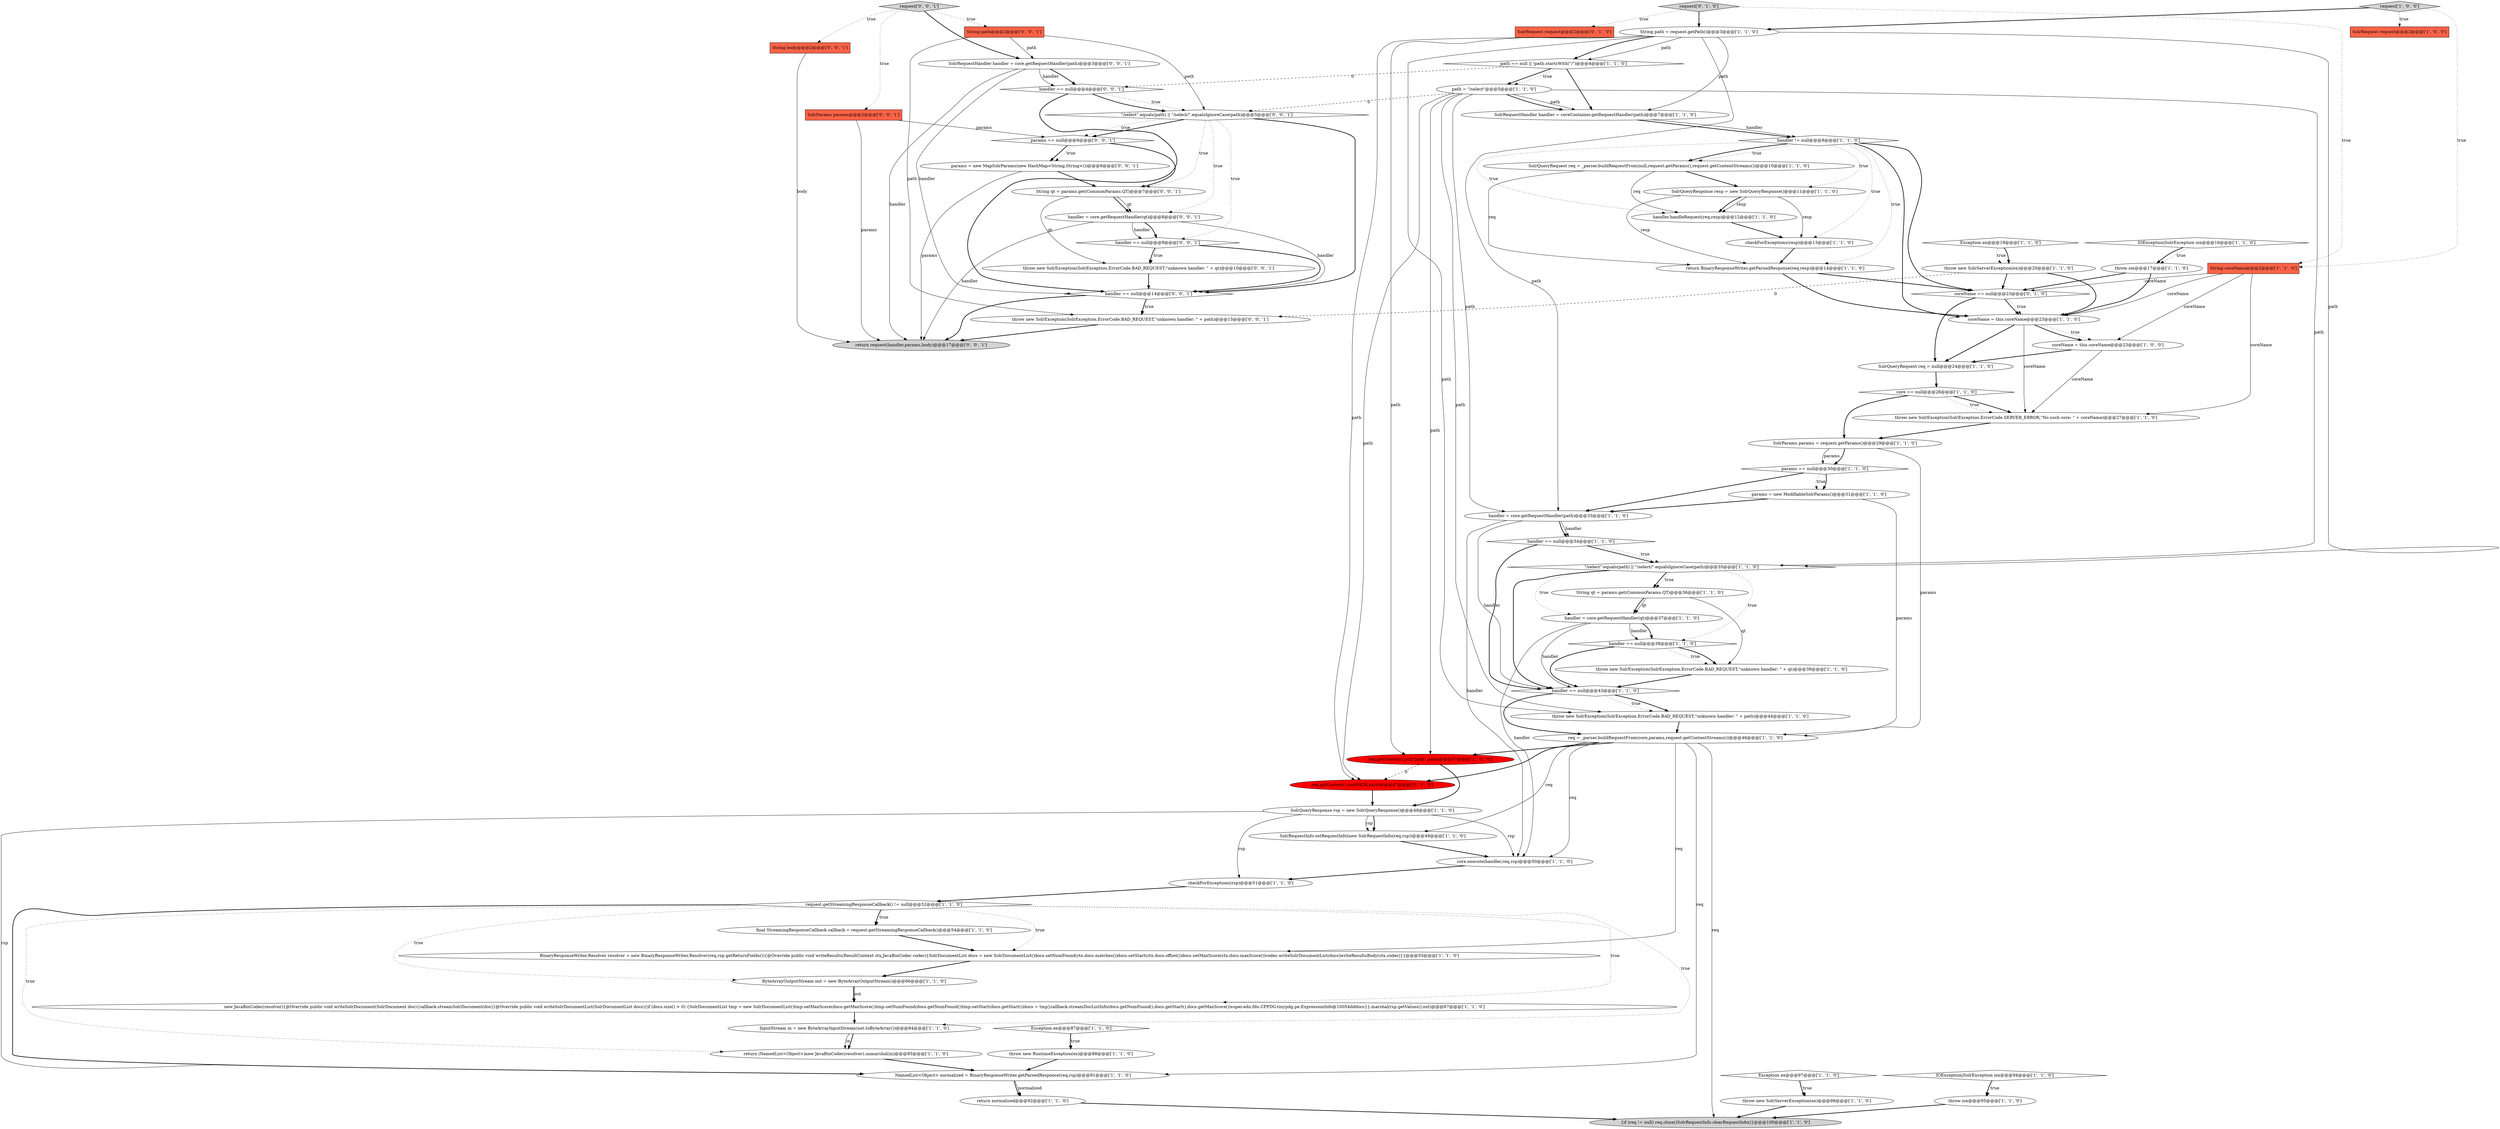digraph {
72 [style = filled, label = "return request(handler,params,body)@@@17@@@['0', '0', '1']", fillcolor = lightgray, shape = ellipse image = "AAA0AAABBB3BBB"];
67 [style = filled, label = "throw new SolrException(SolrException.ErrorCode.BAD_REQUEST,\"unknown handler: \" + path)@@@15@@@['0', '0', '1']", fillcolor = white, shape = ellipse image = "AAA0AAABBB3BBB"];
59 [style = filled, label = "request['0', '1', '0']", fillcolor = lightgray, shape = diamond image = "AAA0AAABBB2BBB"];
73 [style = filled, label = "\"/select\".equals(path) || \"/select/\".equalsIgnoreCase(path)@@@5@@@['0', '0', '1']", fillcolor = white, shape = diamond image = "AAA0AAABBB3BBB"];
12 [style = filled, label = "params == null@@@30@@@['1', '1', '0']", fillcolor = white, shape = diamond image = "AAA0AAABBB1BBB"];
42 [style = filled, label = "handler.handleRequest(req,resp)@@@12@@@['1', '1', '0']", fillcolor = white, shape = ellipse image = "AAA0AAABBB1BBB"];
74 [style = filled, label = "params == null@@@6@@@['0', '0', '1']", fillcolor = white, shape = diamond image = "AAA0AAABBB3BBB"];
65 [style = filled, label = "handler == null@@@4@@@['0', '0', '1']", fillcolor = white, shape = diamond image = "AAA0AAABBB3BBB"];
0 [style = filled, label = "SolrQueryResponse rsp = new SolrQueryResponse()@@@48@@@['1', '1', '0']", fillcolor = white, shape = ellipse image = "AAA0AAABBB1BBB"];
64 [style = filled, label = "SolrRequestHandler handler = core.getRequestHandler(path)@@@3@@@['0', '0', '1']", fillcolor = white, shape = ellipse image = "AAA0AAABBB3BBB"];
25 [style = filled, label = "{if (req != null) req.close()SolrRequestInfo.clearRequestInfo()}@@@100@@@['1', '1', '0']", fillcolor = lightgray, shape = ellipse image = "AAA0AAABBB1BBB"];
57 [style = filled, label = "SolrRequest request@@@2@@@['0', '1', '0']", fillcolor = tomato, shape = box image = "AAA0AAABBB2BBB"];
69 [style = filled, label = "String qt = params.get(CommonParams.QT)@@@7@@@['0', '0', '1']", fillcolor = white, shape = ellipse image = "AAA0AAABBB3BBB"];
32 [style = filled, label = "handler == null@@@43@@@['1', '1', '0']", fillcolor = white, shape = diamond image = "AAA0AAABBB1BBB"];
10 [style = filled, label = "core.execute(handler,req,rsp)@@@50@@@['1', '1', '0']", fillcolor = white, shape = ellipse image = "AAA0AAABBB1BBB"];
17 [style = filled, label = "request.getStreamingResponseCallback() != null@@@52@@@['1', '1', '0']", fillcolor = white, shape = diamond image = "AAA0AAABBB1BBB"];
70 [style = filled, label = "SolrParams params@@@2@@@['0', '0', '1']", fillcolor = tomato, shape = box image = "AAA0AAABBB3BBB"];
9 [style = filled, label = "path = \"/select\"@@@5@@@['1', '1', '0']", fillcolor = white, shape = ellipse image = "AAA0AAABBB1BBB"];
33 [style = filled, label = "SolrQueryRequest req = _parser.buildRequestFrom(null,request.getParams(),request.getContentStreams())@@@10@@@['1', '1', '0']", fillcolor = white, shape = ellipse image = "AAA0AAABBB1BBB"];
43 [style = filled, label = "req = _parser.buildRequestFrom(core,params,request.getContentStreams())@@@46@@@['1', '1', '0']", fillcolor = white, shape = ellipse image = "AAA0AAABBB1BBB"];
29 [style = filled, label = "SolrQueryResponse resp = new SolrQueryResponse()@@@11@@@['1', '1', '0']", fillcolor = white, shape = ellipse image = "AAA0AAABBB1BBB"];
46 [style = filled, label = "throw new SolrException(SolrException.ErrorCode.BAD_REQUEST,\"unknown handler: \" + qt)@@@39@@@['1', '1', '0']", fillcolor = white, shape = ellipse image = "AAA0AAABBB1BBB"];
16 [style = filled, label = "handler != null@@@8@@@['1', '1', '0']", fillcolor = white, shape = diamond image = "AAA0AAABBB1BBB"];
52 [style = filled, label = "core == null@@@26@@@['1', '1', '0']", fillcolor = white, shape = diamond image = "AAA0AAABBB1BBB"];
28 [style = filled, label = "new JavaBinCodec(resolver){@Override public void writeSolrDocument(SolrDocument doc){callback.streamSolrDocument(doc)}@Override public void writeSolrDocumentList(SolrDocumentList docs){if (docs.size() > 0) {SolrDocumentList tmp = new SolrDocumentList()tmp.setMaxScore(docs.getMaxScore())tmp.setNumFound(docs.getNumFound())tmp.setStart(docs.getStart())docs = tmp}callback.streamDocListInfo(docs.getNumFound(),docs.getStart(),docs.getMaxScore())super.edu.fdu.CPPDG.tinypdg.pe.ExpressionInfo@10054dddocs}}.marshal(rsp.getValues(),out)@@@67@@@['1', '1', '0']", fillcolor = white, shape = ellipse image = "AAA0AAABBB1BBB"];
34 [style = filled, label = "BinaryResponseWriter.Resolver resolver = new BinaryResponseWriter.Resolver(req,rsp.getReturnFields()){@Override public void writeResults(ResultContext ctx,JavaBinCodec codec){SolrDocumentList docs = new SolrDocumentList()docs.setNumFound(ctx.docs.matches())docs.setStart(ctx.docs.offset())docs.setMaxScore(ctx.docs.maxScore())codec.writeSolrDocumentList(docs)writeResultsBody(ctx,codec)}}@@@55@@@['1', '1', '0']", fillcolor = white, shape = ellipse image = "AAA0AAABBB1BBB"];
45 [style = filled, label = "throw new SolrServerException(ex)@@@98@@@['1', '1', '0']", fillcolor = white, shape = ellipse image = "AAA0AAABBB1BBB"];
6 [style = filled, label = "Exception ex@@@87@@@['1', '1', '0']", fillcolor = white, shape = diamond image = "AAA0AAABBB1BBB"];
75 [style = filled, label = "handler = core.getRequestHandler(qt)@@@8@@@['0', '0', '1']", fillcolor = white, shape = ellipse image = "AAA0AAABBB3BBB"];
15 [style = filled, label = "coreName = this.coreName@@@23@@@['1', '0', '0']", fillcolor = white, shape = ellipse image = "AAA0AAABBB1BBB"];
13 [style = filled, label = "SolrRequest request@@@2@@@['1', '0', '0']", fillcolor = tomato, shape = box image = "AAA0AAABBB1BBB"];
36 [style = filled, label = "throw new RuntimeException(ex)@@@88@@@['1', '1', '0']", fillcolor = white, shape = ellipse image = "AAA0AAABBB1BBB"];
2 [style = filled, label = "NamedList<Object> normalized = BinaryResponseWriter.getParsedResponse(req,rsp)@@@91@@@['1', '1', '0']", fillcolor = white, shape = ellipse image = "AAA0AAABBB1BBB"];
40 [style = filled, label = "handler == null@@@38@@@['1', '1', '0']", fillcolor = white, shape = diamond image = "AAA0AAABBB1BBB"];
68 [style = filled, label = "request['0', '0', '1']", fillcolor = lightgray, shape = diamond image = "AAA0AAABBB3BBB"];
58 [style = filled, label = "req.getContext().put(PATH,path)@@@47@@@['0', '1', '0']", fillcolor = red, shape = ellipse image = "AAA1AAABBB2BBB"];
63 [style = filled, label = "handler == null@@@14@@@['0', '0', '1']", fillcolor = white, shape = diamond image = "AAA0AAABBB3BBB"];
1 [style = filled, label = "handler = core.getRequestHandler(path)@@@33@@@['1', '1', '0']", fillcolor = white, shape = ellipse image = "AAA0AAABBB1BBB"];
47 [style = filled, label = "\"/select\".equals(path) || \"/select/\".equalsIgnoreCase(path)@@@35@@@['1', '1', '0']", fillcolor = white, shape = diamond image = "AAA0AAABBB1BBB"];
20 [style = filled, label = "SolrRequestHandler handler = coreContainer.getRequestHandler(path)@@@7@@@['1', '1', '0']", fillcolor = white, shape = ellipse image = "AAA0AAABBB1BBB"];
4 [style = filled, label = "final StreamingResponseCallback callback = request.getStreamingResponseCallback()@@@54@@@['1', '1', '0']", fillcolor = white, shape = ellipse image = "AAA0AAABBB1BBB"];
60 [style = filled, label = "String path@@@2@@@['0', '0', '1']", fillcolor = tomato, shape = box image = "AAA0AAABBB3BBB"];
62 [style = filled, label = "handler == null@@@9@@@['0', '0', '1']", fillcolor = white, shape = diamond image = "AAA0AAABBB3BBB"];
37 [style = filled, label = "throw iox@@@95@@@['1', '1', '0']", fillcolor = white, shape = ellipse image = "AAA0AAABBB1BBB"];
53 [style = filled, label = "coreName = this.coreName@@@23@@@['1', '1', '0']", fillcolor = white, shape = ellipse image = "AAA0AAABBB1BBB"];
56 [style = filled, label = "coreName == null@@@23@@@['0', '1', '0']", fillcolor = white, shape = diamond image = "AAA0AAABBB2BBB"];
38 [style = filled, label = "InputStream in = new ByteArrayInputStream(out.toByteArray())@@@84@@@['1', '1', '0']", fillcolor = white, shape = ellipse image = "AAA0AAABBB1BBB"];
66 [style = filled, label = "params = new MapSolrParams(new HashMap<String,String>())@@@6@@@['0', '0', '1']", fillcolor = white, shape = ellipse image = "AAA0AAABBB3BBB"];
26 [style = filled, label = "checkForExceptions(resp)@@@13@@@['1', '1', '0']", fillcolor = white, shape = ellipse image = "AAA0AAABBB1BBB"];
44 [style = filled, label = "Exception ex@@@97@@@['1', '1', '0']", fillcolor = white, shape = diamond image = "AAA0AAABBB1BBB"];
14 [style = filled, label = "throw new SolrServerException(ex)@@@20@@@['1', '1', '0']", fillcolor = white, shape = ellipse image = "AAA0AAABBB1BBB"];
55 [style = filled, label = "IOException|SolrException iox@@@16@@@['1', '1', '0']", fillcolor = white, shape = diamond image = "AAA0AAABBB1BBB"];
39 [style = filled, label = "Exception ex@@@19@@@['1', '1', '0']", fillcolor = white, shape = diamond image = "AAA0AAABBB1BBB"];
71 [style = filled, label = "String body@@@2@@@['0', '0', '1']", fillcolor = tomato, shape = box image = "AAA0AAABBB3BBB"];
5 [style = filled, label = "path == null || !path.startsWith(\"/\")@@@4@@@['1', '1', '0']", fillcolor = white, shape = diamond image = "AAA0AAABBB1BBB"];
35 [style = filled, label = "IOException|SolrException iox@@@94@@@['1', '1', '0']", fillcolor = white, shape = diamond image = "AAA0AAABBB1BBB"];
61 [style = filled, label = "throw new SolrException(SolrException.ErrorCode.BAD_REQUEST,\"unknown handler: \" + qt)@@@10@@@['0', '0', '1']", fillcolor = white, shape = ellipse image = "AAA0AAABBB3BBB"];
41 [style = filled, label = "return normalized@@@92@@@['1', '1', '0']", fillcolor = white, shape = ellipse image = "AAA0AAABBB1BBB"];
48 [style = filled, label = "return (NamedList<Object>)new JavaBinCodec(resolver).unmarshal(in)@@@85@@@['1', '1', '0']", fillcolor = white, shape = ellipse image = "AAA0AAABBB1BBB"];
24 [style = filled, label = "SolrRequestInfo.setRequestInfo(new SolrRequestInfo(req,rsp))@@@49@@@['1', '1', '0']", fillcolor = white, shape = ellipse image = "AAA0AAABBB1BBB"];
19 [style = filled, label = "req.getContext().put(\"path\",path)@@@47@@@['1', '0', '0']", fillcolor = red, shape = ellipse image = "AAA1AAABBB1BBB"];
18 [style = filled, label = "String path = request.getPath()@@@3@@@['1', '1', '0']", fillcolor = white, shape = ellipse image = "AAA0AAABBB1BBB"];
50 [style = filled, label = "throw new SolrException(SolrException.ErrorCode.BAD_REQUEST,\"unknown handler: \" + path)@@@44@@@['1', '1', '0']", fillcolor = white, shape = ellipse image = "AAA0AAABBB1BBB"];
23 [style = filled, label = "request['1', '0', '0']", fillcolor = lightgray, shape = diamond image = "AAA0AAABBB1BBB"];
3 [style = filled, label = "checkForExceptions(rsp)@@@51@@@['1', '1', '0']", fillcolor = white, shape = ellipse image = "AAA0AAABBB1BBB"];
7 [style = filled, label = "SolrParams params = request.getParams()@@@29@@@['1', '1', '0']", fillcolor = white, shape = ellipse image = "AAA0AAABBB1BBB"];
27 [style = filled, label = "SolrQueryRequest req = null@@@24@@@['1', '1', '0']", fillcolor = white, shape = ellipse image = "AAA0AAABBB1BBB"];
31 [style = filled, label = "handler = core.getRequestHandler(qt)@@@37@@@['1', '1', '0']", fillcolor = white, shape = ellipse image = "AAA0AAABBB1BBB"];
51 [style = filled, label = "String coreName@@@2@@@['1', '1', '0']", fillcolor = tomato, shape = box image = "AAA0AAABBB1BBB"];
54 [style = filled, label = "ByteArrayOutputStream out = new ByteArrayOutputStream()@@@66@@@['1', '1', '0']", fillcolor = white, shape = ellipse image = "AAA0AAABBB1BBB"];
21 [style = filled, label = "params = new ModifiableSolrParams()@@@31@@@['1', '1', '0']", fillcolor = white, shape = ellipse image = "AAA0AAABBB1BBB"];
8 [style = filled, label = "return BinaryResponseWriter.getParsedResponse(req,resp)@@@14@@@['1', '1', '0']", fillcolor = white, shape = ellipse image = "AAA0AAABBB1BBB"];
30 [style = filled, label = "throw iox@@@17@@@['1', '1', '0']", fillcolor = white, shape = ellipse image = "AAA0AAABBB1BBB"];
49 [style = filled, label = "throw new SolrException(SolrException.ErrorCode.SERVER_ERROR,\"No such core: \" + coreName)@@@27@@@['1', '1', '0']", fillcolor = white, shape = ellipse image = "AAA0AAABBB1BBB"];
11 [style = filled, label = "String qt = params.get(CommonParams.QT)@@@36@@@['1', '1', '0']", fillcolor = white, shape = ellipse image = "AAA0AAABBB1BBB"];
22 [style = filled, label = "handler == null@@@34@@@['1', '1', '0']", fillcolor = white, shape = diamond image = "AAA0AAABBB1BBB"];
74->69 [style = bold, label=""];
63->72 [style = bold, label=""];
17->54 [style = dotted, label="true"];
38->48 [style = solid, label="in"];
18->50 [style = solid, label="path"];
33->8 [style = solid, label="req"];
5->9 [style = bold, label=""];
31->32 [style = solid, label="handler"];
5->20 [style = bold, label=""];
58->0 [style = bold, label=""];
28->38 [style = bold, label=""];
75->72 [style = solid, label="handler"];
56->27 [style = bold, label=""];
2->41 [style = solid, label="normalized"];
73->74 [style = bold, label=""];
62->61 [style = bold, label=""];
39->14 [style = bold, label=""];
68->71 [style = dotted, label="true"];
29->26 [style = solid, label="resp"];
12->21 [style = dotted, label="true"];
1->32 [style = solid, label="handler"];
47->11 [style = bold, label=""];
32->50 [style = dotted, label="true"];
43->19 [style = bold, label=""];
53->27 [style = bold, label=""];
40->46 [style = dotted, label="true"];
43->24 [style = solid, label="req"];
45->25 [style = bold, label=""];
20->16 [style = bold, label=""];
35->37 [style = bold, label=""];
53->15 [style = dotted, label="true"];
36->2 [style = bold, label=""];
0->24 [style = bold, label=""];
22->47 [style = bold, label=""];
21->1 [style = bold, label=""];
19->58 [style = dashed, label="0"];
31->40 [style = bold, label=""];
5->9 [style = dotted, label="true"];
17->34 [style = dotted, label="true"];
66->72 [style = solid, label="params"];
9->19 [style = solid, label="path"];
35->37 [style = dotted, label="true"];
51->15 [style = solid, label="coreName"];
56->53 [style = bold, label=""];
43->58 [style = bold, label=""];
8->53 [style = bold, label=""];
0->3 [style = solid, label="rsp"];
71->72 [style = solid, label="body"];
24->10 [style = bold, label=""];
68->70 [style = dotted, label="true"];
17->38 [style = dotted, label="true"];
20->16 [style = solid, label="handler"];
31->10 [style = solid, label="handler"];
64->72 [style = solid, label="handler"];
60->64 [style = solid, label="path"];
50->43 [style = bold, label=""];
65->73 [style = bold, label=""];
48->2 [style = bold, label=""];
9->50 [style = solid, label="path"];
16->42 [style = dotted, label="true"];
12->21 [style = bold, label=""];
16->56 [style = bold, label=""];
54->28 [style = solid, label="out"];
69->61 [style = solid, label="qt"];
34->54 [style = bold, label=""];
62->61 [style = dotted, label="true"];
22->32 [style = bold, label=""];
75->62 [style = bold, label=""];
14->56 [style = bold, label=""];
73->69 [style = dotted, label="true"];
9->58 [style = solid, label="path"];
12->1 [style = bold, label=""];
16->33 [style = dotted, label="true"];
66->69 [style = bold, label=""];
33->29 [style = bold, label=""];
59->51 [style = dotted, label="true"];
60->73 [style = solid, label="path"];
70->74 [style = solid, label="params"];
23->51 [style = dotted, label="true"];
17->2 [style = bold, label=""];
18->58 [style = solid, label="path"];
16->33 [style = bold, label=""];
51->49 [style = solid, label="coreName"];
59->18 [style = bold, label=""];
64->63 [style = solid, label="handler"];
73->74 [style = dotted, label="true"];
52->7 [style = bold, label=""];
51->53 [style = solid, label="coreName"];
44->45 [style = bold, label=""];
61->63 [style = bold, label=""];
44->45 [style = dotted, label="true"];
32->50 [style = bold, label=""];
18->5 [style = solid, label="path"];
9->20 [style = solid, label="path"];
2->41 [style = bold, label=""];
16->8 [style = dotted, label="true"];
73->63 [style = bold, label=""];
73->62 [style = dotted, label="true"];
53->49 [style = solid, label="coreName"];
29->42 [style = solid, label="resp"];
0->10 [style = solid, label="rsp"];
68->60 [style = dotted, label="true"];
9->73 [style = dashed, label="0"];
21->43 [style = solid, label="params"];
17->4 [style = dotted, label="true"];
33->42 [style = solid, label="req"];
37->25 [style = bold, label=""];
47->11 [style = dotted, label="true"];
69->75 [style = bold, label=""];
18->20 [style = solid, label="path"];
9->20 [style = bold, label=""];
43->34 [style = solid, label="req"];
26->8 [style = bold, label=""];
30->53 [style = bold, label=""];
38->48 [style = bold, label=""];
67->72 [style = bold, label=""];
31->40 [style = solid, label="handler"];
55->30 [style = dotted, label="true"];
19->0 [style = bold, label=""];
39->14 [style = dotted, label="true"];
27->52 [style = bold, label=""];
14->67 [style = dashed, label="0"];
74->66 [style = bold, label=""];
11->31 [style = bold, label=""];
47->32 [style = bold, label=""];
55->30 [style = bold, label=""];
74->66 [style = dotted, label="true"];
11->31 [style = solid, label="qt"];
75->63 [style = solid, label="handler"];
29->42 [style = bold, label=""];
64->65 [style = bold, label=""];
63->67 [style = bold, label=""];
23->13 [style = dotted, label="true"];
9->1 [style = solid, label="path"];
7->43 [style = solid, label="params"];
49->7 [style = bold, label=""];
40->32 [style = bold, label=""];
17->28 [style = dotted, label="true"];
3->17 [style = bold, label=""];
75->62 [style = solid, label="handler"];
69->75 [style = solid, label="qt"];
73->75 [style = dotted, label="true"];
60->67 [style = solid, label="path"];
14->53 [style = bold, label=""];
46->32 [style = bold, label=""];
54->28 [style = bold, label=""];
65->63 [style = bold, label=""];
23->18 [style = bold, label=""];
17->4 [style = bold, label=""];
4->34 [style = bold, label=""];
16->29 [style = dotted, label="true"];
1->10 [style = solid, label="handler"];
68->64 [style = bold, label=""];
63->67 [style = dotted, label="true"];
43->10 [style = solid, label="req"];
0->2 [style = solid, label="rsp"];
42->26 [style = bold, label=""];
8->56 [style = bold, label=""];
52->49 [style = dotted, label="true"];
6->36 [style = dotted, label="true"];
0->24 [style = solid, label="rsp"];
52->49 [style = bold, label=""];
7->12 [style = bold, label=""];
15->49 [style = solid, label="coreName"];
70->72 [style = solid, label="params"];
62->63 [style = bold, label=""];
22->47 [style = dotted, label="true"];
17->48 [style = dotted, label="true"];
10->3 [style = bold, label=""];
18->19 [style = solid, label="path"];
29->8 [style = solid, label="resp"];
32->43 [style = bold, label=""];
47->31 [style = dotted, label="true"];
1->22 [style = solid, label="handler"];
64->65 [style = solid, label="handler"];
16->53 [style = bold, label=""];
6->36 [style = bold, label=""];
16->26 [style = dotted, label="true"];
1->22 [style = bold, label=""];
40->46 [style = bold, label=""];
7->12 [style = solid, label="params"];
18->1 [style = solid, label="path"];
9->47 [style = solid, label="path"];
18->5 [style = bold, label=""];
65->73 [style = dotted, label="true"];
51->56 [style = solid, label="coreName"];
56->53 [style = dotted, label="true"];
47->40 [style = dotted, label="true"];
30->56 [style = bold, label=""];
43->2 [style = solid, label="req"];
59->57 [style = dotted, label="true"];
53->15 [style = bold, label=""];
43->25 [style = solid, label="req"];
18->47 [style = solid, label="path"];
41->25 [style = bold, label=""];
11->46 [style = solid, label="qt"];
15->27 [style = bold, label=""];
5->65 [style = dashed, label="0"];
}
